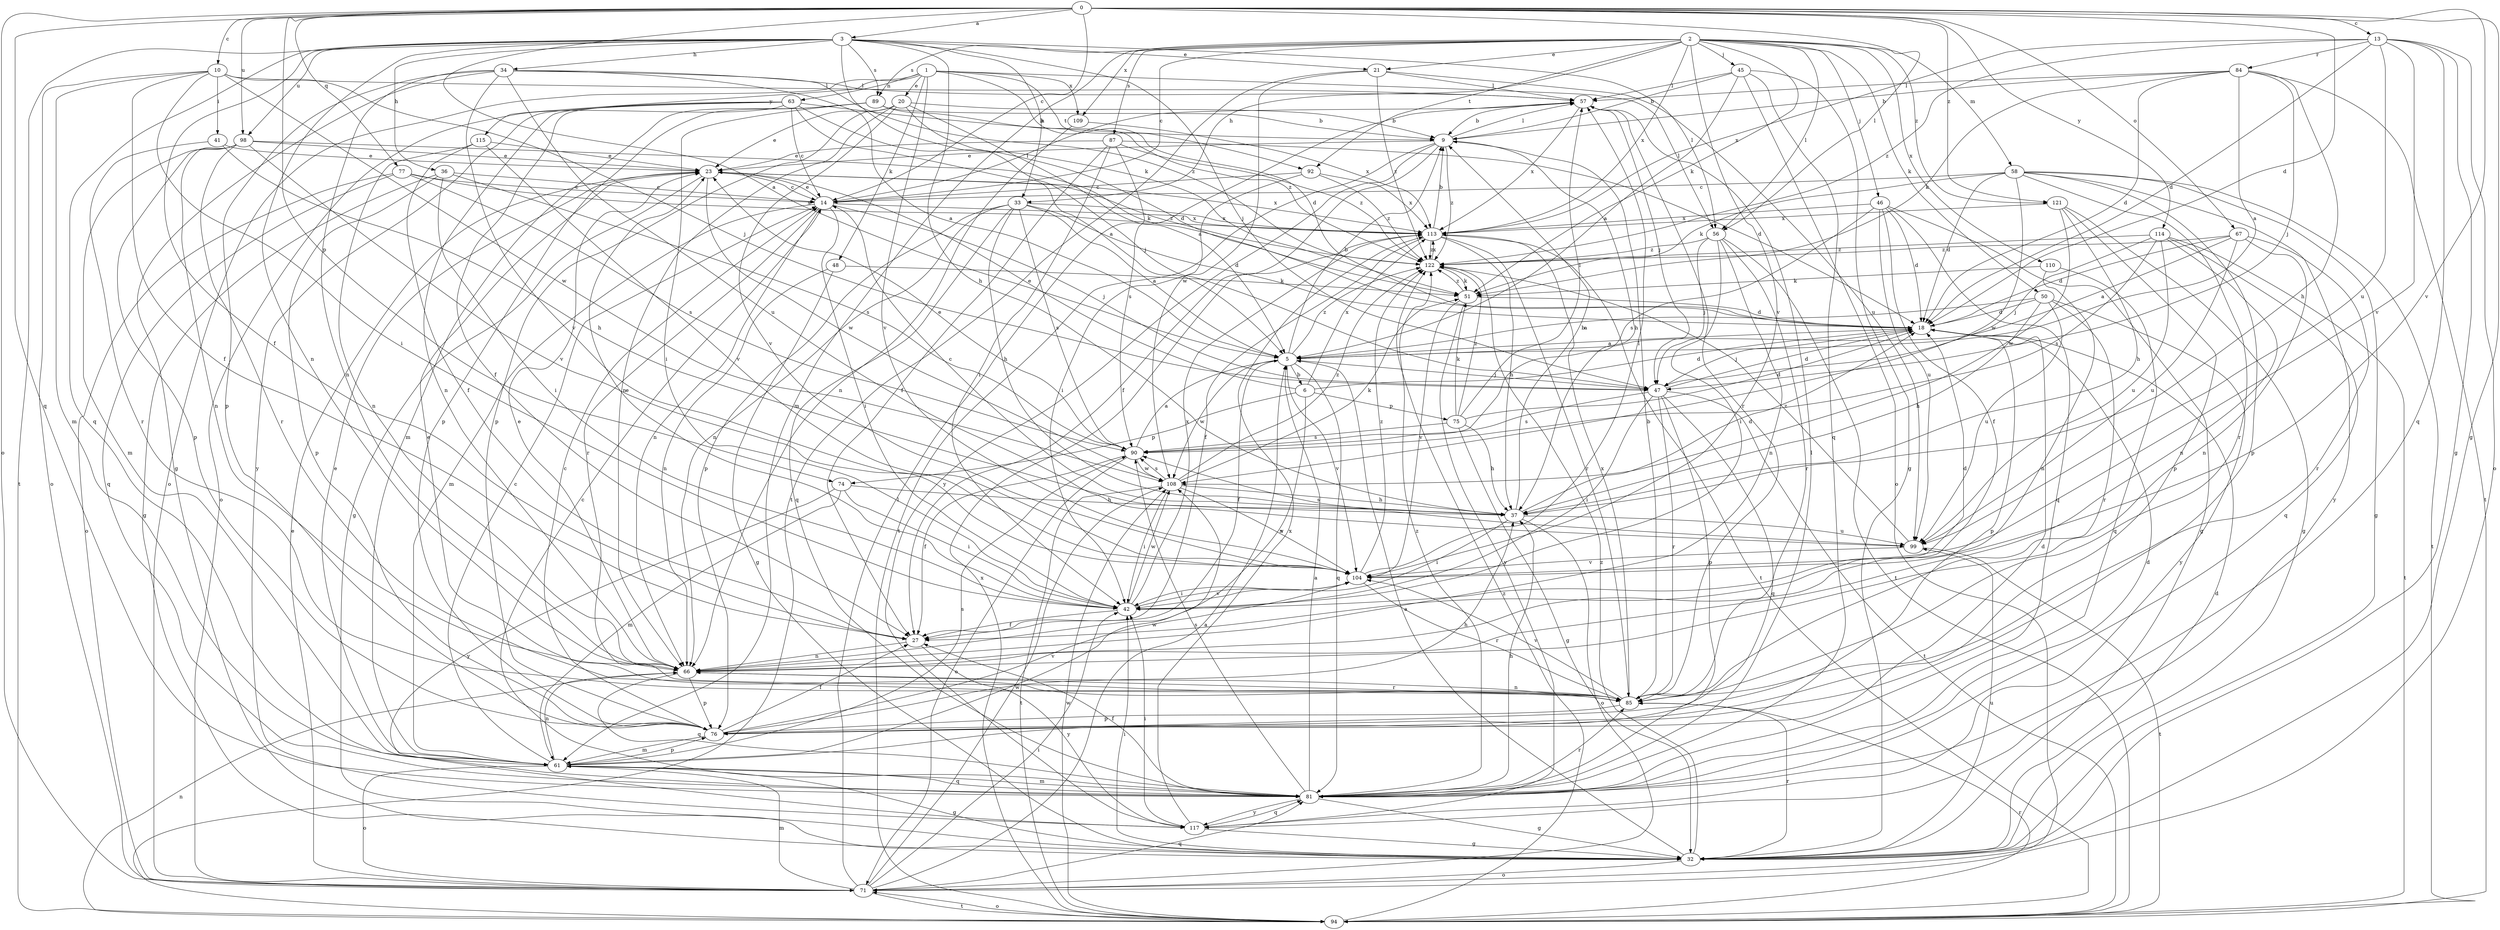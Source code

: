 strict digraph  {
0;
1;
2;
3;
5;
6;
9;
10;
13;
14;
18;
20;
21;
23;
27;
32;
33;
34;
36;
37;
41;
42;
45;
46;
47;
48;
50;
51;
56;
57;
58;
61;
63;
66;
67;
71;
74;
75;
76;
77;
81;
84;
85;
87;
89;
90;
92;
94;
98;
99;
104;
108;
109;
110;
113;
114;
115;
117;
121;
122;
0 -> 3  [label=a];
0 -> 5  [label=a];
0 -> 10  [label=c];
0 -> 13  [label=c];
0 -> 14  [label=c];
0 -> 18  [label=d];
0 -> 32  [label=g];
0 -> 56  [label=l];
0 -> 67  [label=o];
0 -> 71  [label=o];
0 -> 74  [label=p];
0 -> 77  [label=q];
0 -> 81  [label=q];
0 -> 98  [label=u];
0 -> 104  [label=v];
0 -> 114  [label=y];
0 -> 121  [label=z];
1 -> 18  [label=d];
1 -> 20  [label=e];
1 -> 48  [label=k];
1 -> 56  [label=l];
1 -> 63  [label=n];
1 -> 71  [label=o];
1 -> 92  [label=t];
1 -> 104  [label=v];
1 -> 109  [label=x];
1 -> 115  [label=y];
2 -> 14  [label=c];
2 -> 21  [label=e];
2 -> 33  [label=h];
2 -> 45  [label=j];
2 -> 46  [label=j];
2 -> 50  [label=k];
2 -> 51  [label=k];
2 -> 56  [label=l];
2 -> 58  [label=m];
2 -> 61  [label=m];
2 -> 87  [label=s];
2 -> 89  [label=s];
2 -> 92  [label=t];
2 -> 104  [label=v];
2 -> 109  [label=x];
2 -> 110  [label=x];
2 -> 113  [label=x];
2 -> 121  [label=z];
3 -> 21  [label=e];
3 -> 27  [label=f];
3 -> 33  [label=h];
3 -> 34  [label=h];
3 -> 36  [label=h];
3 -> 37  [label=h];
3 -> 47  [label=j];
3 -> 51  [label=k];
3 -> 56  [label=l];
3 -> 66  [label=n];
3 -> 81  [label=q];
3 -> 89  [label=s];
3 -> 94  [label=t];
3 -> 98  [label=u];
5 -> 6  [label=b];
5 -> 9  [label=b];
5 -> 27  [label=f];
5 -> 47  [label=j];
5 -> 81  [label=q];
5 -> 104  [label=v];
5 -> 108  [label=w];
5 -> 122  [label=z];
6 -> 18  [label=d];
6 -> 23  [label=e];
6 -> 66  [label=n];
6 -> 74  [label=p];
6 -> 75  [label=p];
6 -> 113  [label=x];
9 -> 23  [label=e];
9 -> 27  [label=f];
9 -> 37  [label=h];
9 -> 57  [label=l];
9 -> 94  [label=t];
9 -> 117  [label=y];
9 -> 122  [label=z];
10 -> 27  [label=f];
10 -> 41  [label=i];
10 -> 42  [label=i];
10 -> 47  [label=j];
10 -> 57  [label=l];
10 -> 61  [label=m];
10 -> 71  [label=o];
10 -> 108  [label=w];
13 -> 18  [label=d];
13 -> 32  [label=g];
13 -> 71  [label=o];
13 -> 81  [label=q];
13 -> 84  [label=r];
13 -> 99  [label=u];
13 -> 104  [label=v];
13 -> 113  [label=x];
13 -> 122  [label=z];
14 -> 23  [label=e];
14 -> 42  [label=i];
14 -> 47  [label=j];
14 -> 57  [label=l];
14 -> 61  [label=m];
14 -> 66  [label=n];
14 -> 85  [label=r];
14 -> 113  [label=x];
18 -> 5  [label=a];
18 -> 47  [label=j];
18 -> 76  [label=p];
20 -> 5  [label=a];
20 -> 9  [label=b];
20 -> 23  [label=e];
20 -> 47  [label=j];
20 -> 66  [label=n];
20 -> 76  [label=p];
20 -> 104  [label=v];
21 -> 57  [label=l];
21 -> 94  [label=t];
21 -> 99  [label=u];
21 -> 108  [label=w];
21 -> 122  [label=z];
23 -> 14  [label=c];
23 -> 32  [label=g];
23 -> 108  [label=w];
23 -> 113  [label=x];
23 -> 122  [label=z];
27 -> 66  [label=n];
27 -> 117  [label=y];
32 -> 5  [label=a];
32 -> 18  [label=d];
32 -> 42  [label=i];
32 -> 71  [label=o];
32 -> 85  [label=r];
32 -> 99  [label=u];
32 -> 122  [label=z];
33 -> 5  [label=a];
33 -> 18  [label=d];
33 -> 37  [label=h];
33 -> 66  [label=n];
33 -> 76  [label=p];
33 -> 81  [label=q];
33 -> 90  [label=s];
33 -> 113  [label=x];
34 -> 5  [label=a];
34 -> 32  [label=g];
34 -> 57  [label=l];
34 -> 66  [label=n];
34 -> 76  [label=p];
34 -> 99  [label=u];
34 -> 104  [label=v];
34 -> 122  [label=z];
36 -> 14  [label=c];
36 -> 32  [label=g];
36 -> 42  [label=i];
36 -> 76  [label=p];
36 -> 90  [label=s];
37 -> 9  [label=b];
37 -> 14  [label=c];
37 -> 18  [label=d];
37 -> 42  [label=i];
37 -> 71  [label=o];
37 -> 99  [label=u];
41 -> 23  [label=e];
41 -> 37  [label=h];
41 -> 85  [label=r];
42 -> 18  [label=d];
42 -> 23  [label=e];
42 -> 27  [label=f];
42 -> 104  [label=v];
42 -> 108  [label=w];
42 -> 113  [label=x];
45 -> 5  [label=a];
45 -> 9  [label=b];
45 -> 32  [label=g];
45 -> 57  [label=l];
45 -> 71  [label=o];
45 -> 81  [label=q];
46 -> 18  [label=d];
46 -> 27  [label=f];
46 -> 32  [label=g];
46 -> 81  [label=q];
46 -> 90  [label=s];
46 -> 99  [label=u];
46 -> 113  [label=x];
47 -> 18  [label=d];
47 -> 42  [label=i];
47 -> 76  [label=p];
47 -> 81  [label=q];
47 -> 85  [label=r];
47 -> 90  [label=s];
47 -> 94  [label=t];
48 -> 32  [label=g];
48 -> 51  [label=k];
48 -> 66  [label=n];
50 -> 5  [label=a];
50 -> 18  [label=d];
50 -> 37  [label=h];
50 -> 85  [label=r];
50 -> 99  [label=u];
50 -> 117  [label=y];
51 -> 18  [label=d];
51 -> 104  [label=v];
51 -> 117  [label=y];
51 -> 122  [label=z];
56 -> 42  [label=i];
56 -> 47  [label=j];
56 -> 66  [label=n];
56 -> 85  [label=r];
56 -> 94  [label=t];
56 -> 122  [label=z];
57 -> 9  [label=b];
57 -> 47  [label=j];
57 -> 85  [label=r];
57 -> 113  [label=x];
58 -> 14  [label=c];
58 -> 18  [label=d];
58 -> 32  [label=g];
58 -> 51  [label=k];
58 -> 76  [label=p];
58 -> 85  [label=r];
58 -> 94  [label=t];
58 -> 108  [label=w];
58 -> 117  [label=y];
61 -> 14  [label=c];
61 -> 18  [label=d];
61 -> 23  [label=e];
61 -> 32  [label=g];
61 -> 66  [label=n];
61 -> 71  [label=o];
61 -> 76  [label=p];
61 -> 81  [label=q];
61 -> 90  [label=s];
61 -> 108  [label=w];
63 -> 5  [label=a];
63 -> 9  [label=b];
63 -> 14  [label=c];
63 -> 18  [label=d];
63 -> 27  [label=f];
63 -> 66  [label=n];
63 -> 71  [label=o];
63 -> 117  [label=y];
66 -> 23  [label=e];
66 -> 76  [label=p];
66 -> 81  [label=q];
66 -> 85  [label=r];
67 -> 5  [label=a];
67 -> 18  [label=d];
67 -> 66  [label=n];
67 -> 85  [label=r];
67 -> 99  [label=u];
67 -> 122  [label=z];
71 -> 5  [label=a];
71 -> 23  [label=e];
71 -> 42  [label=i];
71 -> 57  [label=l];
71 -> 61  [label=m];
71 -> 81  [label=q];
71 -> 94  [label=t];
71 -> 108  [label=w];
74 -> 37  [label=h];
74 -> 42  [label=i];
74 -> 61  [label=m];
74 -> 117  [label=y];
75 -> 18  [label=d];
75 -> 32  [label=g];
75 -> 37  [label=h];
75 -> 51  [label=k];
75 -> 57  [label=l];
75 -> 90  [label=s];
75 -> 122  [label=z];
76 -> 14  [label=c];
76 -> 27  [label=f];
76 -> 37  [label=h];
76 -> 61  [label=m];
76 -> 104  [label=v];
77 -> 14  [label=c];
77 -> 71  [label=o];
77 -> 81  [label=q];
77 -> 90  [label=s];
77 -> 113  [label=x];
81 -> 5  [label=a];
81 -> 14  [label=c];
81 -> 18  [label=d];
81 -> 27  [label=f];
81 -> 32  [label=g];
81 -> 37  [label=h];
81 -> 57  [label=l];
81 -> 61  [label=m];
81 -> 85  [label=r];
81 -> 90  [label=s];
81 -> 117  [label=y];
81 -> 122  [label=z];
84 -> 5  [label=a];
84 -> 9  [label=b];
84 -> 18  [label=d];
84 -> 37  [label=h];
84 -> 47  [label=j];
84 -> 51  [label=k];
84 -> 57  [label=l];
84 -> 94  [label=t];
85 -> 9  [label=b];
85 -> 23  [label=e];
85 -> 66  [label=n];
85 -> 76  [label=p];
85 -> 104  [label=v];
85 -> 113  [label=x];
87 -> 18  [label=d];
87 -> 23  [label=e];
87 -> 27  [label=f];
87 -> 42  [label=i];
87 -> 90  [label=s];
87 -> 122  [label=z];
89 -> 9  [label=b];
89 -> 42  [label=i];
89 -> 61  [label=m];
89 -> 76  [label=p];
89 -> 122  [label=z];
90 -> 5  [label=a];
90 -> 23  [label=e];
90 -> 27  [label=f];
90 -> 71  [label=o];
90 -> 108  [label=w];
92 -> 14  [label=c];
92 -> 42  [label=i];
92 -> 113  [label=x];
92 -> 122  [label=z];
94 -> 66  [label=n];
94 -> 71  [label=o];
94 -> 85  [label=r];
94 -> 108  [label=w];
94 -> 113  [label=x];
94 -> 122  [label=z];
98 -> 23  [label=e];
98 -> 51  [label=k];
98 -> 61  [label=m];
98 -> 66  [label=n];
98 -> 76  [label=p];
98 -> 85  [label=r];
98 -> 104  [label=v];
99 -> 90  [label=s];
99 -> 94  [label=t];
99 -> 104  [label=v];
99 -> 122  [label=z];
104 -> 42  [label=i];
104 -> 57  [label=l];
104 -> 85  [label=r];
104 -> 122  [label=z];
108 -> 37  [label=h];
108 -> 42  [label=i];
108 -> 51  [label=k];
108 -> 90  [label=s];
108 -> 94  [label=t];
108 -> 104  [label=v];
108 -> 122  [label=z];
109 -> 66  [label=n];
109 -> 113  [label=x];
110 -> 51  [label=k];
110 -> 66  [label=n];
110 -> 81  [label=q];
113 -> 9  [label=b];
113 -> 27  [label=f];
113 -> 37  [label=h];
113 -> 85  [label=r];
113 -> 94  [label=t];
113 -> 122  [label=z];
114 -> 47  [label=j];
114 -> 66  [label=n];
114 -> 81  [label=q];
114 -> 90  [label=s];
114 -> 94  [label=t];
114 -> 99  [label=u];
114 -> 122  [label=z];
115 -> 23  [label=e];
115 -> 27  [label=f];
115 -> 66  [label=n];
115 -> 104  [label=v];
117 -> 32  [label=g];
117 -> 42  [label=i];
117 -> 81  [label=q];
117 -> 113  [label=x];
121 -> 32  [label=g];
121 -> 37  [label=h];
121 -> 76  [label=p];
121 -> 108  [label=w];
121 -> 113  [label=x];
122 -> 51  [label=k];
122 -> 113  [label=x];
}
